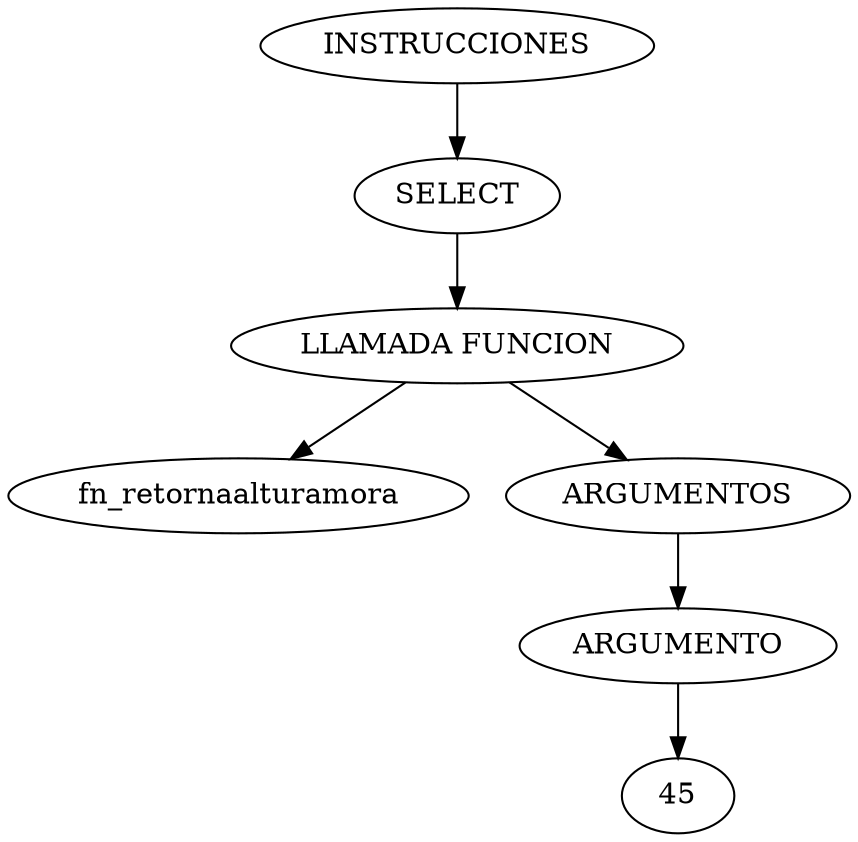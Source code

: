 digraph {
	0 [label = "INSTRUCCIONES"];
	158 [label = "SELECT"];
	159 [label = "LLAMADA FUNCION"];
	160 [label = "fn_retornaalturamora"];
	161 [label = "ARGUMENTOS"];
	162 [label = "ARGUMENTO"];
	163 [label = "45"];
	0 -> 158;
	158 -> 159;
	159 -> 160;
	159 -> 161;
	161 -> 162;
	162 -> 163;
}
